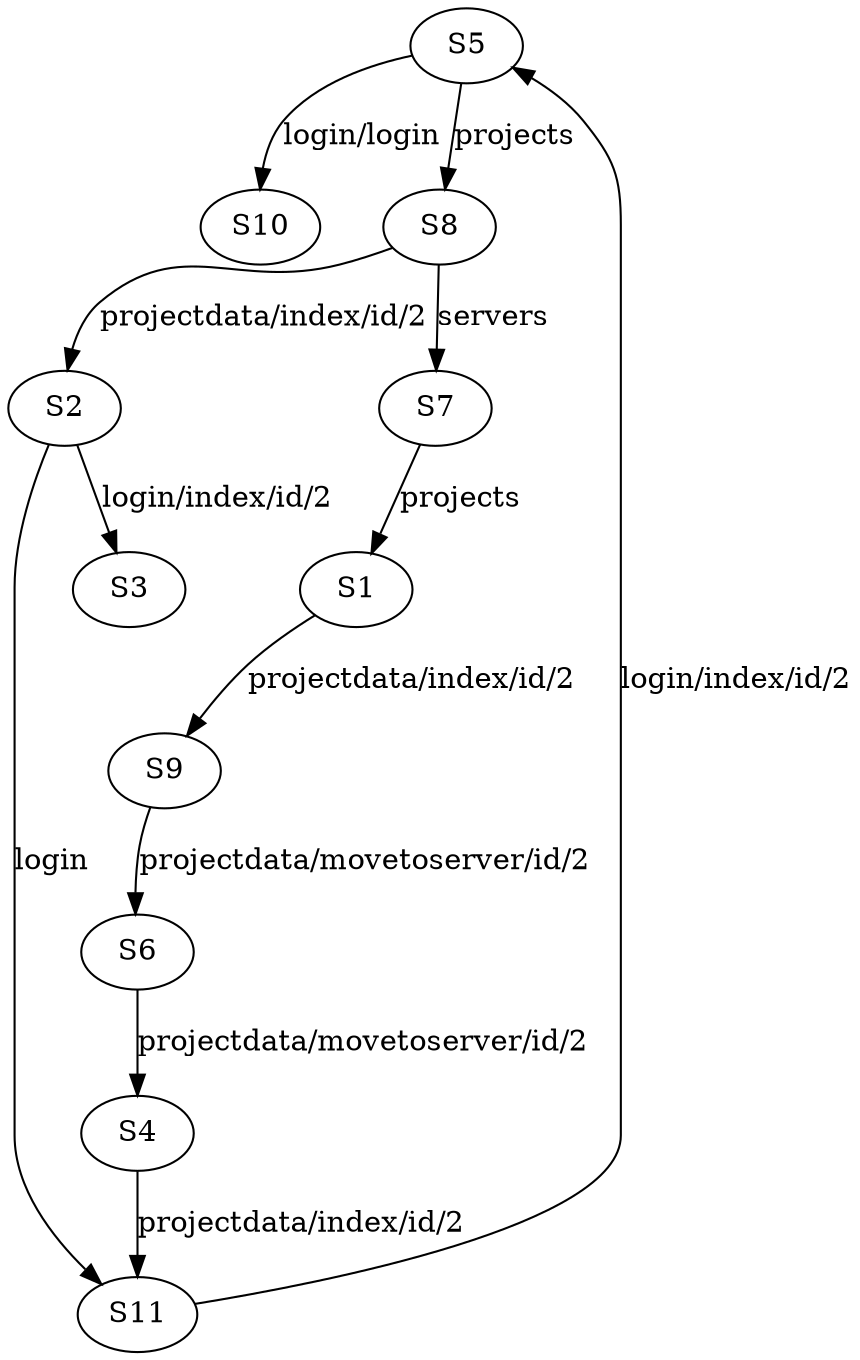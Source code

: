 digraph fsm {
S5 -> S10 [label="login/login"];
S5 -> S8 [label="projects"];
S8 -> S2 [label="projectdata/index/id/2"];
S8 -> S7 [label="servers"];
S2 -> S11 [label="login"];
S2 -> S3 [label="login/index/id/2"];
S11 -> S5 [label="login/index/id/2"];
S7 -> S1 [label="projects"];
S1 -> S9 [label="projectdata/index/id/2"];
S9 -> S6 [label="projectdata/movetoserver/id/2"];
S6 -> S4 [label="projectdata/movetoserver/id/2"];
S4 -> S11 [label="projectdata/index/id/2"];
}
